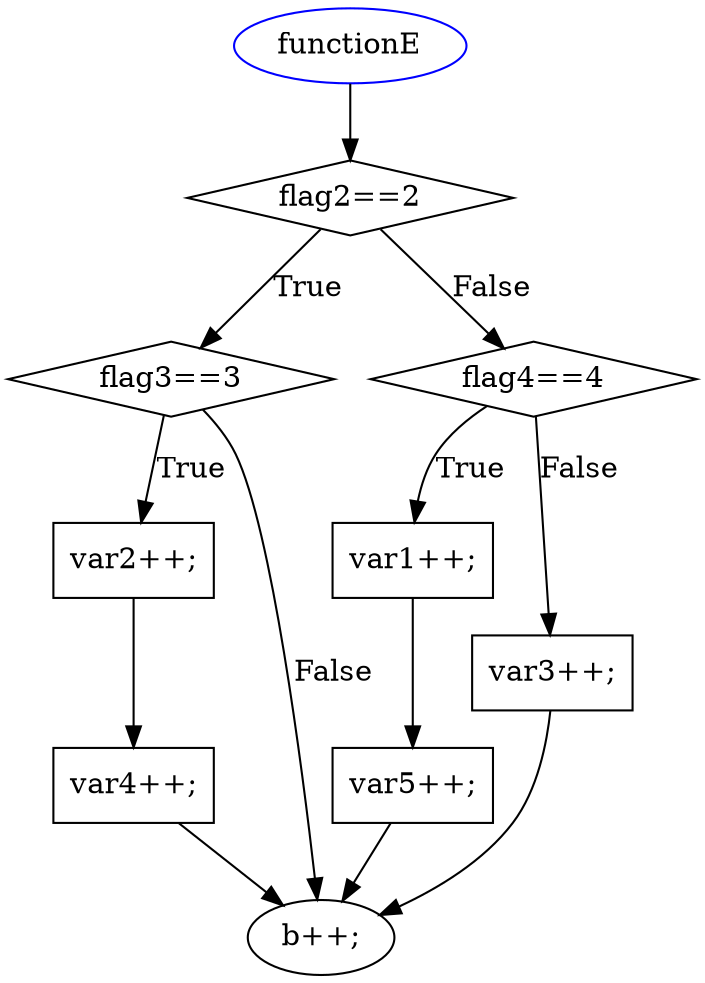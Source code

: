 digraph G {
rankdir=TB;
functionE [color=blue, shape=ellipse];
"flag2==2__0" [label="flag2==2", shape=diamond];
functionE -> "flag2==2__0"  [label=""];
"flag3==3__0" [label="flag3==3", shape=diamond];
"flag2==2__0" -> "flag3==3__0"  [label=True];
"var2++;__0" [label="var2++;", shape=rectangle];
"flag3==3__0" -> "var2++;__0"  [label=True];
"var4++;__0" [label="var4++;", shape=rectangle];
"var2++;__0" -> "var4++;__0"  [label=""];
"flag4==4__0" [label="flag4==4", shape=diamond];
"flag2==2__0" -> "flag4==4__0"  [label=False];
"var1++;__0" [label="var1++;", shape=rectangle];
"flag4==4__0" -> "var1++;__0"  [label=True];
"var5++;__0" [label="var5++;", shape=rectangle];
"var1++;__0" -> "var5++;__0"  [label=""];
"var3++;__0" [label="var3++;", shape=rectangle];
"flag4==4__0" -> "var3++;__0"  [label=False];
"b++;__0" [label="b++;", shape=rectangle];
"var4++;__0" -> "b++;__0"  [label=""];
"var5++;__0" -> "b++;__0"  [label=""];
"var3++;__0" -> "b++;__0"  [label=""];
"flag3==3__0" -> "b++;__0"  [label=False];
"b++;__0" [shape=ellipse];
}
